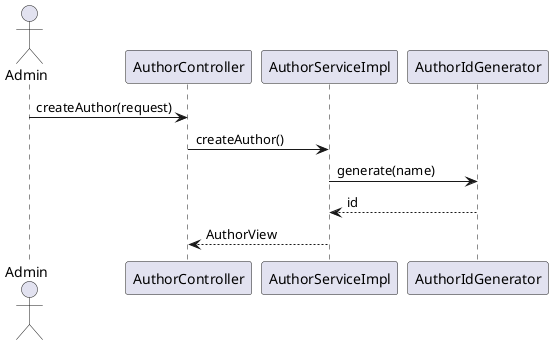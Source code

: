 
@startuml
actor Admin
participant AuthorController
participant AuthorServiceImpl
participant AuthorIdGenerator

Admin -> AuthorController : createAuthor(request)
AuthorController -> AuthorServiceImpl : createAuthor()
AuthorServiceImpl -> AuthorIdGenerator : generate(name)
AuthorIdGenerator --> AuthorServiceImpl : id
AuthorServiceImpl --> AuthorController : AuthorView
@enduml
